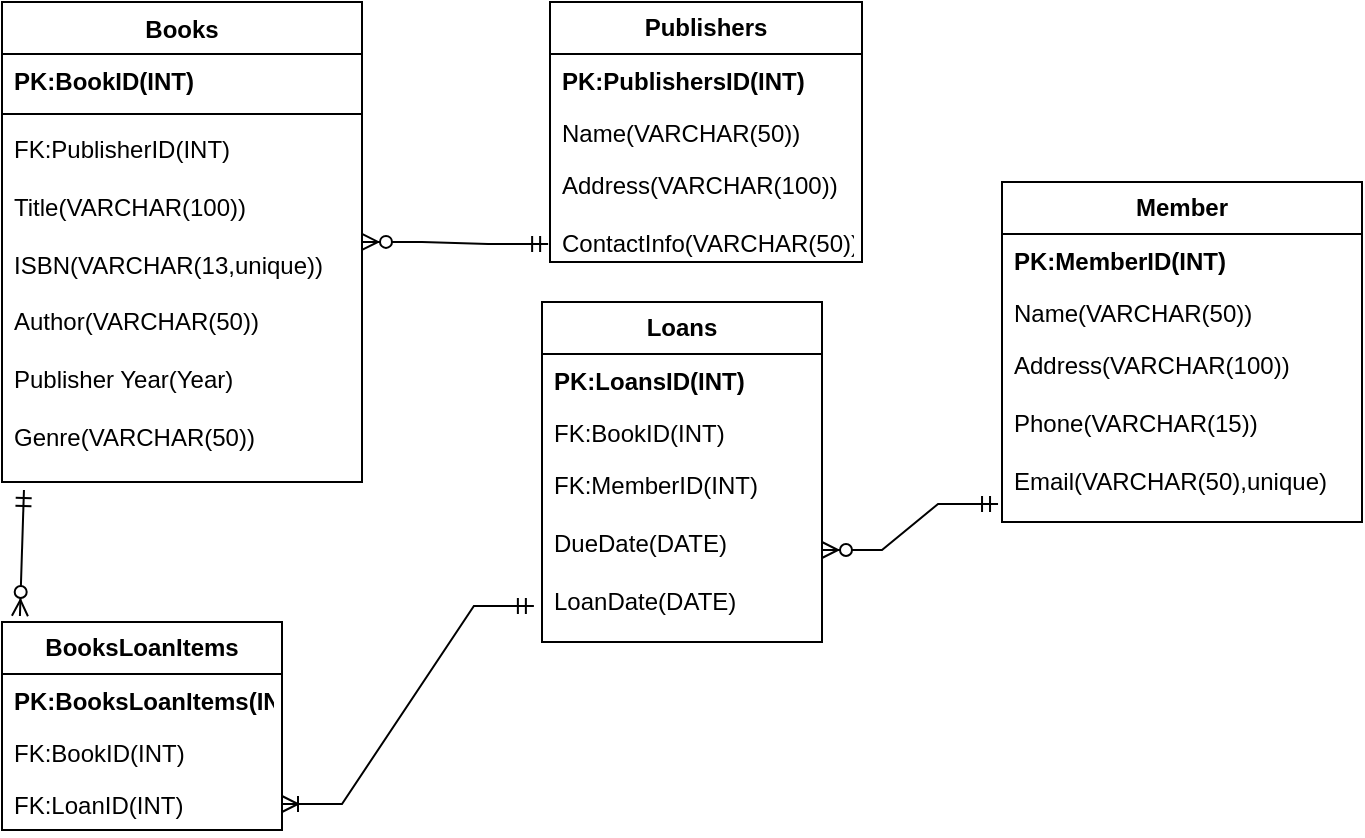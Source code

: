 <mxfile version="26.0.10" pages="3">
  <diagram name="logical_diagram" id="VZKA68kM2RpV577Zw5s1">
    <mxGraphModel dx="876" dy="469" grid="1" gridSize="10" guides="1" tooltips="1" connect="1" arrows="1" fold="1" page="1" pageScale="1" pageWidth="827" pageHeight="1169" math="0" shadow="0">
      <root>
        <mxCell id="0" />
        <mxCell id="1" parent="0" />
        <mxCell id="KGgQUycyzHirEGDLL7kD-1" value="Books" style="swimlane;fontStyle=1;align=center;verticalAlign=top;childLayout=stackLayout;horizontal=1;startSize=26;horizontalStack=0;resizeParent=1;resizeParentMax=0;resizeLast=0;collapsible=1;marginBottom=0;whiteSpace=wrap;html=1;" vertex="1" parent="1">
          <mxGeometry x="70" y="40" width="180" height="240" as="geometry" />
        </mxCell>
        <mxCell id="KGgQUycyzHirEGDLL7kD-2" value="&lt;b&gt;PK:BookID(INT)&lt;/b&gt;" style="text;strokeColor=none;fillColor=none;align=left;verticalAlign=top;spacingLeft=4;spacingRight=4;overflow=hidden;rotatable=0;points=[[0,0.5],[1,0.5]];portConstraint=eastwest;whiteSpace=wrap;html=1;" vertex="1" parent="KGgQUycyzHirEGDLL7kD-1">
          <mxGeometry y="26" width="180" height="26" as="geometry" />
        </mxCell>
        <mxCell id="KGgQUycyzHirEGDLL7kD-3" value="" style="line;strokeWidth=1;fillColor=none;align=left;verticalAlign=middle;spacingTop=-1;spacingLeft=3;spacingRight=3;rotatable=0;labelPosition=right;points=[];portConstraint=eastwest;strokeColor=inherit;" vertex="1" parent="KGgQUycyzHirEGDLL7kD-1">
          <mxGeometry y="52" width="180" height="8" as="geometry" />
        </mxCell>
        <mxCell id="KGgQUycyzHirEGDLL7kD-4" value="FK:PublisherID(INT)&lt;div&gt;&lt;br&gt;&lt;/div&gt;&lt;div&gt;Title(VARCHAR(100))&lt;/div&gt;&lt;div&gt;&lt;br&gt;&lt;/div&gt;&lt;div&gt;ISBN(VARCHAR(13,unique))&lt;/div&gt;&lt;div&gt;&lt;br&gt;&lt;/div&gt;&lt;div&gt;Author(VARCHAR(50))&lt;/div&gt;&lt;div&gt;&lt;br&gt;&lt;/div&gt;&lt;div&gt;Publisher Year(Year)&lt;/div&gt;&lt;div&gt;&lt;br&gt;&lt;/div&gt;&lt;div&gt;Genre&lt;span style=&quot;background-color: transparent; color: light-dark(rgb(0, 0, 0), rgb(255, 255, 255));&quot;&gt;(VARCHAR(50))&lt;/span&gt;&lt;/div&gt;" style="text;strokeColor=none;fillColor=none;align=left;verticalAlign=top;spacingLeft=4;spacingRight=4;overflow=hidden;rotatable=0;points=[[0,0.5],[1,0.5]];portConstraint=eastwest;whiteSpace=wrap;html=1;" vertex="1" parent="KGgQUycyzHirEGDLL7kD-1">
          <mxGeometry y="60" width="180" height="180" as="geometry" />
        </mxCell>
        <mxCell id="KGgQUycyzHirEGDLL7kD-5" value="&lt;b&gt;BooksLoanItems&lt;/b&gt;" style="swimlane;fontStyle=0;childLayout=stackLayout;horizontal=1;startSize=26;fillColor=none;horizontalStack=0;resizeParent=1;resizeParentMax=0;resizeLast=0;collapsible=1;marginBottom=0;whiteSpace=wrap;html=1;" vertex="1" parent="1">
          <mxGeometry x="70" y="350" width="140" height="104" as="geometry" />
        </mxCell>
        <mxCell id="KGgQUycyzHirEGDLL7kD-6" value="&lt;b&gt;PK:BooksLoanItems(INT)&lt;/b&gt;&lt;div&gt;&lt;br&gt;&lt;/div&gt;" style="text;strokeColor=none;fillColor=none;align=left;verticalAlign=top;spacingLeft=4;spacingRight=4;overflow=hidden;rotatable=0;points=[[0,0.5],[1,0.5]];portConstraint=eastwest;whiteSpace=wrap;html=1;" vertex="1" parent="KGgQUycyzHirEGDLL7kD-5">
          <mxGeometry y="26" width="140" height="26" as="geometry" />
        </mxCell>
        <mxCell id="KGgQUycyzHirEGDLL7kD-7" value="FK:BookID(INT)" style="text;strokeColor=none;fillColor=none;align=left;verticalAlign=top;spacingLeft=4;spacingRight=4;overflow=hidden;rotatable=0;points=[[0,0.5],[1,0.5]];portConstraint=eastwest;whiteSpace=wrap;html=1;" vertex="1" parent="KGgQUycyzHirEGDLL7kD-5">
          <mxGeometry y="52" width="140" height="26" as="geometry" />
        </mxCell>
        <mxCell id="KGgQUycyzHirEGDLL7kD-8" value="FK:LoanID(INT)" style="text;strokeColor=none;fillColor=none;align=left;verticalAlign=top;spacingLeft=4;spacingRight=4;overflow=hidden;rotatable=0;points=[[0,0.5],[1,0.5]];portConstraint=eastwest;whiteSpace=wrap;html=1;" vertex="1" parent="KGgQUycyzHirEGDLL7kD-5">
          <mxGeometry y="78" width="140" height="26" as="geometry" />
        </mxCell>
        <mxCell id="KGgQUycyzHirEGDLL7kD-9" value="&lt;b&gt;Publishers&lt;/b&gt;" style="swimlane;fontStyle=0;childLayout=stackLayout;horizontal=1;startSize=26;fillColor=none;horizontalStack=0;resizeParent=1;resizeParentMax=0;resizeLast=0;collapsible=1;marginBottom=0;whiteSpace=wrap;html=1;" vertex="1" parent="1">
          <mxGeometry x="344" y="40" width="156" height="130" as="geometry" />
        </mxCell>
        <mxCell id="KGgQUycyzHirEGDLL7kD-10" value="&lt;b&gt;PK:PublishersID(INT)&lt;/b&gt;" style="text;strokeColor=none;fillColor=none;align=left;verticalAlign=top;spacingLeft=4;spacingRight=4;overflow=hidden;rotatable=0;points=[[0,0.5],[1,0.5]];portConstraint=eastwest;whiteSpace=wrap;html=1;" vertex="1" parent="KGgQUycyzHirEGDLL7kD-9">
          <mxGeometry y="26" width="156" height="26" as="geometry" />
        </mxCell>
        <mxCell id="KGgQUycyzHirEGDLL7kD-11" value="Name(VARCHAR(50))" style="text;strokeColor=none;fillColor=none;align=left;verticalAlign=top;spacingLeft=4;spacingRight=4;overflow=hidden;rotatable=0;points=[[0,0.5],[1,0.5]];portConstraint=eastwest;whiteSpace=wrap;html=1;" vertex="1" parent="KGgQUycyzHirEGDLL7kD-9">
          <mxGeometry y="52" width="156" height="26" as="geometry" />
        </mxCell>
        <mxCell id="KGgQUycyzHirEGDLL7kD-12" value="Address(VARCHAR(100))&lt;div&gt;&lt;br&gt;&lt;/div&gt;&lt;div&gt;ContactInfo(VARCHAR(50))&lt;/div&gt;" style="text;strokeColor=none;fillColor=none;align=left;verticalAlign=top;spacingLeft=4;spacingRight=4;overflow=hidden;rotatable=0;points=[[0,0.5],[1,0.5]];portConstraint=eastwest;whiteSpace=wrap;html=1;" vertex="1" parent="KGgQUycyzHirEGDLL7kD-9">
          <mxGeometry y="78" width="156" height="52" as="geometry" />
        </mxCell>
        <mxCell id="KGgQUycyzHirEGDLL7kD-13" value="&lt;b&gt;Loans&lt;/b&gt;" style="swimlane;fontStyle=0;childLayout=stackLayout;horizontal=1;startSize=26;fillColor=none;horizontalStack=0;resizeParent=1;resizeParentMax=0;resizeLast=0;collapsible=1;marginBottom=0;whiteSpace=wrap;html=1;" vertex="1" parent="1">
          <mxGeometry x="340" y="190" width="140" height="170" as="geometry" />
        </mxCell>
        <mxCell id="KGgQUycyzHirEGDLL7kD-14" value="&lt;b&gt;PK:LoansID(INT)&lt;/b&gt;" style="text;strokeColor=none;fillColor=none;align=left;verticalAlign=top;spacingLeft=4;spacingRight=4;overflow=hidden;rotatable=0;points=[[0,0.5],[1,0.5]];portConstraint=eastwest;whiteSpace=wrap;html=1;" vertex="1" parent="KGgQUycyzHirEGDLL7kD-13">
          <mxGeometry y="26" width="140" height="26" as="geometry" />
        </mxCell>
        <mxCell id="KGgQUycyzHirEGDLL7kD-15" value="FK:BookID(INT)" style="text;strokeColor=none;fillColor=none;align=left;verticalAlign=top;spacingLeft=4;spacingRight=4;overflow=hidden;rotatable=0;points=[[0,0.5],[1,0.5]];portConstraint=eastwest;whiteSpace=wrap;html=1;" vertex="1" parent="KGgQUycyzHirEGDLL7kD-13">
          <mxGeometry y="52" width="140" height="26" as="geometry" />
        </mxCell>
        <mxCell id="KGgQUycyzHirEGDLL7kD-16" value="FK:MemberID(INT)&lt;div&gt;&lt;br&gt;&lt;/div&gt;&lt;div&gt;DueDate(DATE)&lt;/div&gt;&lt;div&gt;&lt;br&gt;&lt;/div&gt;&lt;div&gt;LoanDate(DATE)&lt;/div&gt;&lt;div&gt;&lt;br&gt;&lt;/div&gt;" style="text;strokeColor=none;fillColor=none;align=left;verticalAlign=top;spacingLeft=4;spacingRight=4;overflow=hidden;rotatable=0;points=[[0,0.5],[1,0.5]];portConstraint=eastwest;whiteSpace=wrap;html=1;" vertex="1" parent="KGgQUycyzHirEGDLL7kD-13">
          <mxGeometry y="78" width="140" height="92" as="geometry" />
        </mxCell>
        <mxCell id="KGgQUycyzHirEGDLL7kD-17" value="&lt;b&gt;Member&lt;/b&gt;" style="swimlane;fontStyle=0;childLayout=stackLayout;horizontal=1;startSize=26;fillColor=none;horizontalStack=0;resizeParent=1;resizeParentMax=0;resizeLast=0;collapsible=1;marginBottom=0;whiteSpace=wrap;html=1;" vertex="1" parent="1">
          <mxGeometry x="570" y="130" width="180" height="170" as="geometry" />
        </mxCell>
        <mxCell id="KGgQUycyzHirEGDLL7kD-18" value="&lt;b&gt;PK:MemberID(INT)&lt;/b&gt;" style="text;strokeColor=none;fillColor=none;align=left;verticalAlign=top;spacingLeft=4;spacingRight=4;overflow=hidden;rotatable=0;points=[[0,0.5],[1,0.5]];portConstraint=eastwest;whiteSpace=wrap;html=1;" vertex="1" parent="KGgQUycyzHirEGDLL7kD-17">
          <mxGeometry y="26" width="180" height="26" as="geometry" />
        </mxCell>
        <mxCell id="KGgQUycyzHirEGDLL7kD-19" value="Name(VARCHAR(50))" style="text;strokeColor=none;fillColor=none;align=left;verticalAlign=top;spacingLeft=4;spacingRight=4;overflow=hidden;rotatable=0;points=[[0,0.5],[1,0.5]];portConstraint=eastwest;whiteSpace=wrap;html=1;" vertex="1" parent="KGgQUycyzHirEGDLL7kD-17">
          <mxGeometry y="52" width="180" height="26" as="geometry" />
        </mxCell>
        <mxCell id="KGgQUycyzHirEGDLL7kD-20" value="Address(VARCHAR(100))&lt;div&gt;&lt;br&gt;&lt;/div&gt;&lt;div&gt;Phone(VARCHAR(15))&lt;/div&gt;&lt;div&gt;&lt;br&gt;&lt;/div&gt;&lt;div&gt;Email(VARCHAR(50),unique)&lt;/div&gt;" style="text;strokeColor=none;fillColor=none;align=left;verticalAlign=top;spacingLeft=4;spacingRight=4;overflow=hidden;rotatable=0;points=[[0,0.5],[1,0.5]];portConstraint=eastwest;whiteSpace=wrap;html=1;" vertex="1" parent="KGgQUycyzHirEGDLL7kD-17">
          <mxGeometry y="78" width="180" height="92" as="geometry" />
        </mxCell>
        <mxCell id="KGgQUycyzHirEGDLL7kD-22" value="" style="fontSize=12;html=1;endArrow=ERzeroToMany;startArrow=ERmandOne;rounded=0;exitX=0.061;exitY=1.022;exitDx=0;exitDy=0;exitPerimeter=0;entryX=0.064;entryY=-0.029;entryDx=0;entryDy=0;entryPerimeter=0;" edge="1" parent="1" source="KGgQUycyzHirEGDLL7kD-4" target="KGgQUycyzHirEGDLL7kD-5">
          <mxGeometry width="100" height="100" relative="1" as="geometry">
            <mxPoint x="70" y="190" as="sourcePoint" />
            <mxPoint x="80" y="340" as="targetPoint" />
          </mxGeometry>
        </mxCell>
        <mxCell id="KGgQUycyzHirEGDLL7kD-23" value="" style="edgeStyle=entityRelationEdgeStyle;fontSize=12;html=1;endArrow=ERzeroToMany;startArrow=ERmandOne;rounded=0;exitX=-0.006;exitY=0.827;exitDx=0;exitDy=0;exitPerimeter=0;entryX=1;entryY=0.333;entryDx=0;entryDy=0;entryPerimeter=0;" edge="1" parent="1" source="KGgQUycyzHirEGDLL7kD-12" target="KGgQUycyzHirEGDLL7kD-4">
          <mxGeometry width="100" height="100" relative="1" as="geometry">
            <mxPoint x="310" y="120" as="sourcePoint" />
            <mxPoint x="280" y="240" as="targetPoint" />
            <Array as="points">
              <mxPoint x="250" y="170" />
            </Array>
          </mxGeometry>
        </mxCell>
        <mxCell id="KGgQUycyzHirEGDLL7kD-27" value="" style="edgeStyle=entityRelationEdgeStyle;fontSize=12;html=1;endArrow=ERoneToMany;startArrow=ERmandOne;rounded=0;exitX=-0.029;exitY=0.804;exitDx=0;exitDy=0;exitPerimeter=0;entryX=1;entryY=0.5;entryDx=0;entryDy=0;" edge="1" parent="1" source="KGgQUycyzHirEGDLL7kD-16" target="KGgQUycyzHirEGDLL7kD-8">
          <mxGeometry width="100" height="100" relative="1" as="geometry">
            <mxPoint x="360" y="380" as="sourcePoint" />
            <mxPoint x="260" y="430" as="targetPoint" />
          </mxGeometry>
        </mxCell>
        <mxCell id="KGgQUycyzHirEGDLL7kD-28" value="" style="edgeStyle=entityRelationEdgeStyle;fontSize=12;html=1;endArrow=ERzeroToMany;startArrow=ERmandOne;rounded=0;exitX=-0.011;exitY=0.902;exitDx=0;exitDy=0;exitPerimeter=0;entryX=1;entryY=0.5;entryDx=0;entryDy=0;" edge="1" parent="1" source="KGgQUycyzHirEGDLL7kD-20" target="KGgQUycyzHirEGDLL7kD-16">
          <mxGeometry width="100" height="100" relative="1" as="geometry">
            <mxPoint x="560" y="295" as="sourcePoint" />
            <mxPoint x="490" y="293" as="targetPoint" />
            <Array as="points">
              <mxPoint x="467" y="304" />
            </Array>
          </mxGeometry>
        </mxCell>
      </root>
    </mxGraphModel>
  </diagram>
  <diagram id="spgK8ppUHSxsL9ik8DdN" name="ER_Diagram">
    <mxGraphModel dx="876" dy="469" grid="1" gridSize="10" guides="1" tooltips="1" connect="1" arrows="1" fold="1" page="1" pageScale="1" pageWidth="827" pageHeight="1169" math="0" shadow="0">
      <root>
        <mxCell id="0" />
        <mxCell id="1" parent="0" />
        <mxCell id="jmg35fb9okk74K3dTG3D-1" value="Books" style="shape=table;startSize=30;container=1;collapsible=1;childLayout=tableLayout;fixedRows=1;rowLines=0;fontStyle=1;align=center;resizeLast=1;html=1;" vertex="1" parent="1">
          <mxGeometry x="340" y="195" width="190" height="145" as="geometry" />
        </mxCell>
        <mxCell id="jmg35fb9okk74K3dTG3D-2" value="" style="shape=tableRow;horizontal=0;startSize=0;swimlaneHead=0;swimlaneBody=0;fillColor=none;collapsible=0;dropTarget=0;points=[[0,0.5],[1,0.5]];portConstraint=eastwest;top=0;left=0;right=0;bottom=1;" vertex="1" parent="jmg35fb9okk74K3dTG3D-1">
          <mxGeometry y="30" width="190" height="35" as="geometry" />
        </mxCell>
        <mxCell id="jmg35fb9okk74K3dTG3D-3" value="PK" style="shape=partialRectangle;connectable=0;fillColor=none;top=0;left=0;bottom=0;right=0;fontStyle=1;overflow=hidden;whiteSpace=wrap;html=1;" vertex="1" parent="jmg35fb9okk74K3dTG3D-2">
          <mxGeometry width="30" height="35" as="geometry">
            <mxRectangle width="30" height="35" as="alternateBounds" />
          </mxGeometry>
        </mxCell>
        <mxCell id="jmg35fb9okk74K3dTG3D-4" value="BookID" style="shape=partialRectangle;connectable=0;fillColor=none;top=0;left=0;bottom=0;right=0;align=left;spacingLeft=6;fontStyle=5;overflow=hidden;whiteSpace=wrap;html=1;" vertex="1" parent="jmg35fb9okk74K3dTG3D-2">
          <mxGeometry x="30" width="160" height="35" as="geometry">
            <mxRectangle width="160" height="35" as="alternateBounds" />
          </mxGeometry>
        </mxCell>
        <mxCell id="jmg35fb9okk74K3dTG3D-5" value="" style="shape=tableRow;horizontal=0;startSize=0;swimlaneHead=0;swimlaneBody=0;fillColor=none;collapsible=0;dropTarget=0;points=[[0,0.5],[1,0.5]];portConstraint=eastwest;top=0;left=0;right=0;bottom=0;" vertex="1" parent="jmg35fb9okk74K3dTG3D-1">
          <mxGeometry y="65" width="190" height="30" as="geometry" />
        </mxCell>
        <mxCell id="jmg35fb9okk74K3dTG3D-6" value="FK" style="shape=partialRectangle;connectable=0;fillColor=none;top=0;left=0;bottom=0;right=0;editable=1;overflow=hidden;whiteSpace=wrap;html=1;" vertex="1" parent="jmg35fb9okk74K3dTG3D-5">
          <mxGeometry width="30" height="30" as="geometry">
            <mxRectangle width="30" height="30" as="alternateBounds" />
          </mxGeometry>
        </mxCell>
        <mxCell id="jmg35fb9okk74K3dTG3D-7" value="PublisherID" style="shape=partialRectangle;connectable=0;fillColor=none;top=0;left=0;bottom=0;right=0;align=left;spacingLeft=6;overflow=hidden;whiteSpace=wrap;html=1;" vertex="1" parent="jmg35fb9okk74K3dTG3D-5">
          <mxGeometry x="30" width="160" height="30" as="geometry">
            <mxRectangle width="160" height="30" as="alternateBounds" />
          </mxGeometry>
        </mxCell>
        <mxCell id="jmg35fb9okk74K3dTG3D-8" value="" style="shape=tableRow;horizontal=0;startSize=0;swimlaneHead=0;swimlaneBody=0;fillColor=none;collapsible=0;dropTarget=0;points=[[0,0.5],[1,0.5]];portConstraint=eastwest;top=0;left=0;right=0;bottom=0;" vertex="1" parent="jmg35fb9okk74K3dTG3D-1">
          <mxGeometry y="95" width="190" height="30" as="geometry" />
        </mxCell>
        <mxCell id="jmg35fb9okk74K3dTG3D-9" value="" style="shape=partialRectangle;connectable=0;fillColor=none;top=0;left=0;bottom=0;right=0;editable=1;overflow=hidden;whiteSpace=wrap;html=1;" vertex="1" parent="jmg35fb9okk74K3dTG3D-8">
          <mxGeometry width="30" height="30" as="geometry">
            <mxRectangle width="30" height="30" as="alternateBounds" />
          </mxGeometry>
        </mxCell>
        <mxCell id="jmg35fb9okk74K3dTG3D-10" value="" style="shape=partialRectangle;connectable=0;fillColor=none;top=0;left=0;bottom=0;right=0;align=left;spacingLeft=6;overflow=hidden;whiteSpace=wrap;html=1;" vertex="1" parent="jmg35fb9okk74K3dTG3D-8">
          <mxGeometry x="30" width="160" height="30" as="geometry">
            <mxRectangle width="160" height="30" as="alternateBounds" />
          </mxGeometry>
        </mxCell>
        <mxCell id="jmg35fb9okk74K3dTG3D-11" value="" style="shape=tableRow;horizontal=0;startSize=0;swimlaneHead=0;swimlaneBody=0;fillColor=none;collapsible=0;dropTarget=0;points=[[0,0.5],[1,0.5]];portConstraint=eastwest;top=0;left=0;right=0;bottom=0;" vertex="1" parent="jmg35fb9okk74K3dTG3D-1">
          <mxGeometry y="125" width="190" height="20" as="geometry" />
        </mxCell>
        <mxCell id="jmg35fb9okk74K3dTG3D-12" value="" style="shape=partialRectangle;connectable=0;fillColor=none;top=0;left=0;bottom=0;right=0;editable=1;overflow=hidden;whiteSpace=wrap;html=1;" vertex="1" parent="jmg35fb9okk74K3dTG3D-11">
          <mxGeometry width="30" height="20" as="geometry">
            <mxRectangle width="30" height="20" as="alternateBounds" />
          </mxGeometry>
        </mxCell>
        <mxCell id="jmg35fb9okk74K3dTG3D-13" value="" style="shape=partialRectangle;connectable=0;fillColor=none;top=0;left=0;bottom=0;right=0;align=left;spacingLeft=6;overflow=hidden;whiteSpace=wrap;html=1;" vertex="1" parent="jmg35fb9okk74K3dTG3D-11">
          <mxGeometry x="30" width="160" height="20" as="geometry">
            <mxRectangle width="160" height="20" as="alternateBounds" />
          </mxGeometry>
        </mxCell>
        <mxCell id="jmg35fb9okk74K3dTG3D-27" value="Publishers" style="shape=table;startSize=30;container=1;collapsible=1;childLayout=tableLayout;fixedRows=1;rowLines=0;fontStyle=1;align=center;resizeLast=1;html=1;" vertex="1" parent="1">
          <mxGeometry x="620" y="195" width="180" height="140" as="geometry" />
        </mxCell>
        <mxCell id="jmg35fb9okk74K3dTG3D-28" value="" style="shape=tableRow;horizontal=0;startSize=0;swimlaneHead=0;swimlaneBody=0;fillColor=none;collapsible=0;dropTarget=0;points=[[0,0.5],[1,0.5]];portConstraint=eastwest;top=0;left=0;right=0;bottom=1;" vertex="1" parent="jmg35fb9okk74K3dTG3D-27">
          <mxGeometry y="30" width="180" height="30" as="geometry" />
        </mxCell>
        <mxCell id="jmg35fb9okk74K3dTG3D-29" value="PK" style="shape=partialRectangle;connectable=0;fillColor=none;top=0;left=0;bottom=0;right=0;fontStyle=1;overflow=hidden;whiteSpace=wrap;html=1;" vertex="1" parent="jmg35fb9okk74K3dTG3D-28">
          <mxGeometry width="30" height="30" as="geometry">
            <mxRectangle width="30" height="30" as="alternateBounds" />
          </mxGeometry>
        </mxCell>
        <mxCell id="jmg35fb9okk74K3dTG3D-30" value="PublisherID" style="shape=partialRectangle;connectable=0;fillColor=none;top=0;left=0;bottom=0;right=0;align=left;spacingLeft=6;fontStyle=5;overflow=hidden;whiteSpace=wrap;html=1;" vertex="1" parent="jmg35fb9okk74K3dTG3D-28">
          <mxGeometry x="30" width="150" height="30" as="geometry">
            <mxRectangle width="150" height="30" as="alternateBounds" />
          </mxGeometry>
        </mxCell>
        <mxCell id="jmg35fb9okk74K3dTG3D-31" value="" style="shape=tableRow;horizontal=0;startSize=0;swimlaneHead=0;swimlaneBody=0;fillColor=none;collapsible=0;dropTarget=0;points=[[0,0.5],[1,0.5]];portConstraint=eastwest;top=0;left=0;right=0;bottom=0;" vertex="1" parent="jmg35fb9okk74K3dTG3D-27">
          <mxGeometry y="60" width="180" height="30" as="geometry" />
        </mxCell>
        <mxCell id="jmg35fb9okk74K3dTG3D-32" value="" style="shape=partialRectangle;connectable=0;fillColor=none;top=0;left=0;bottom=0;right=0;editable=1;overflow=hidden;whiteSpace=wrap;html=1;" vertex="1" parent="jmg35fb9okk74K3dTG3D-31">
          <mxGeometry width="30" height="30" as="geometry">
            <mxRectangle width="30" height="30" as="alternateBounds" />
          </mxGeometry>
        </mxCell>
        <mxCell id="jmg35fb9okk74K3dTG3D-33" value="" style="shape=partialRectangle;connectable=0;fillColor=none;top=0;left=0;bottom=0;right=0;align=left;spacingLeft=6;overflow=hidden;whiteSpace=wrap;html=1;" vertex="1" parent="jmg35fb9okk74K3dTG3D-31">
          <mxGeometry x="30" width="150" height="30" as="geometry">
            <mxRectangle width="150" height="30" as="alternateBounds" />
          </mxGeometry>
        </mxCell>
        <mxCell id="jmg35fb9okk74K3dTG3D-34" value="" style="shape=tableRow;horizontal=0;startSize=0;swimlaneHead=0;swimlaneBody=0;fillColor=none;collapsible=0;dropTarget=0;points=[[0,0.5],[1,0.5]];portConstraint=eastwest;top=0;left=0;right=0;bottom=0;" vertex="1" parent="jmg35fb9okk74K3dTG3D-27">
          <mxGeometry y="90" width="180" height="30" as="geometry" />
        </mxCell>
        <mxCell id="jmg35fb9okk74K3dTG3D-35" value="" style="shape=partialRectangle;connectable=0;fillColor=none;top=0;left=0;bottom=0;right=0;editable=1;overflow=hidden;whiteSpace=wrap;html=1;" vertex="1" parent="jmg35fb9okk74K3dTG3D-34">
          <mxGeometry width="30" height="30" as="geometry">
            <mxRectangle width="30" height="30" as="alternateBounds" />
          </mxGeometry>
        </mxCell>
        <mxCell id="jmg35fb9okk74K3dTG3D-36" value="" style="shape=partialRectangle;connectable=0;fillColor=none;top=0;left=0;bottom=0;right=0;align=left;spacingLeft=6;overflow=hidden;whiteSpace=wrap;html=1;" vertex="1" parent="jmg35fb9okk74K3dTG3D-34">
          <mxGeometry x="30" width="150" height="30" as="geometry">
            <mxRectangle width="150" height="30" as="alternateBounds" />
          </mxGeometry>
        </mxCell>
        <mxCell id="jmg35fb9okk74K3dTG3D-37" value="" style="shape=tableRow;horizontal=0;startSize=0;swimlaneHead=0;swimlaneBody=0;fillColor=none;collapsible=0;dropTarget=0;points=[[0,0.5],[1,0.5]];portConstraint=eastwest;top=0;left=0;right=0;bottom=0;" vertex="1" parent="jmg35fb9okk74K3dTG3D-27">
          <mxGeometry y="120" width="180" height="20" as="geometry" />
        </mxCell>
        <mxCell id="jmg35fb9okk74K3dTG3D-38" value="" style="shape=partialRectangle;connectable=0;fillColor=none;top=0;left=0;bottom=0;right=0;editable=1;overflow=hidden;whiteSpace=wrap;html=1;" vertex="1" parent="jmg35fb9okk74K3dTG3D-37">
          <mxGeometry width="30" height="20" as="geometry">
            <mxRectangle width="30" height="20" as="alternateBounds" />
          </mxGeometry>
        </mxCell>
        <mxCell id="jmg35fb9okk74K3dTG3D-39" value="" style="shape=partialRectangle;connectable=0;fillColor=none;top=0;left=0;bottom=0;right=0;align=left;spacingLeft=6;overflow=hidden;whiteSpace=wrap;html=1;" vertex="1" parent="jmg35fb9okk74K3dTG3D-37">
          <mxGeometry x="30" width="150" height="20" as="geometry">
            <mxRectangle width="150" height="20" as="alternateBounds" />
          </mxGeometry>
        </mxCell>
        <mxCell id="jmg35fb9okk74K3dTG3D-40" value="Loans" style="shape=table;startSize=30;container=1;collapsible=1;childLayout=tableLayout;fixedRows=1;rowLines=0;fontStyle=1;align=center;resizeLast=1;html=1;" vertex="1" parent="1">
          <mxGeometry x="340" y="400" width="180" height="150" as="geometry" />
        </mxCell>
        <mxCell id="jmg35fb9okk74K3dTG3D-41" value="" style="shape=tableRow;horizontal=0;startSize=0;swimlaneHead=0;swimlaneBody=0;fillColor=none;collapsible=0;dropTarget=0;points=[[0,0.5],[1,0.5]];portConstraint=eastwest;top=0;left=0;right=0;bottom=1;" vertex="1" parent="jmg35fb9okk74K3dTG3D-40">
          <mxGeometry y="30" width="180" height="30" as="geometry" />
        </mxCell>
        <mxCell id="jmg35fb9okk74K3dTG3D-42" value="PK" style="shape=partialRectangle;connectable=0;fillColor=none;top=0;left=0;bottom=0;right=0;fontStyle=1;overflow=hidden;whiteSpace=wrap;html=1;" vertex="1" parent="jmg35fb9okk74K3dTG3D-41">
          <mxGeometry width="30" height="30" as="geometry">
            <mxRectangle width="30" height="30" as="alternateBounds" />
          </mxGeometry>
        </mxCell>
        <mxCell id="jmg35fb9okk74K3dTG3D-43" value="LoansID" style="shape=partialRectangle;connectable=0;fillColor=none;top=0;left=0;bottom=0;right=0;align=left;spacingLeft=6;fontStyle=5;overflow=hidden;whiteSpace=wrap;html=1;" vertex="1" parent="jmg35fb9okk74K3dTG3D-41">
          <mxGeometry x="30" width="150" height="30" as="geometry">
            <mxRectangle width="150" height="30" as="alternateBounds" />
          </mxGeometry>
        </mxCell>
        <mxCell id="jmg35fb9okk74K3dTG3D-44" value="" style="shape=tableRow;horizontal=0;startSize=0;swimlaneHead=0;swimlaneBody=0;fillColor=none;collapsible=0;dropTarget=0;points=[[0,0.5],[1,0.5]];portConstraint=eastwest;top=0;left=0;right=0;bottom=0;" vertex="1" parent="jmg35fb9okk74K3dTG3D-40">
          <mxGeometry y="60" width="180" height="30" as="geometry" />
        </mxCell>
        <mxCell id="jmg35fb9okk74K3dTG3D-45" value="FK" style="shape=partialRectangle;connectable=0;fillColor=none;top=0;left=0;bottom=0;right=0;editable=1;overflow=hidden;whiteSpace=wrap;html=1;" vertex="1" parent="jmg35fb9okk74K3dTG3D-44">
          <mxGeometry width="30" height="30" as="geometry">
            <mxRectangle width="30" height="30" as="alternateBounds" />
          </mxGeometry>
        </mxCell>
        <mxCell id="jmg35fb9okk74K3dTG3D-46" value="BookID" style="shape=partialRectangle;connectable=0;fillColor=none;top=0;left=0;bottom=0;right=0;align=left;spacingLeft=6;overflow=hidden;whiteSpace=wrap;html=1;" vertex="1" parent="jmg35fb9okk74K3dTG3D-44">
          <mxGeometry x="30" width="150" height="30" as="geometry">
            <mxRectangle width="150" height="30" as="alternateBounds" />
          </mxGeometry>
        </mxCell>
        <mxCell id="jmg35fb9okk74K3dTG3D-47" value="" style="shape=tableRow;horizontal=0;startSize=0;swimlaneHead=0;swimlaneBody=0;fillColor=none;collapsible=0;dropTarget=0;points=[[0,0.5],[1,0.5]];portConstraint=eastwest;top=0;left=0;right=0;bottom=0;" vertex="1" parent="jmg35fb9okk74K3dTG3D-40">
          <mxGeometry y="90" width="180" height="30" as="geometry" />
        </mxCell>
        <mxCell id="jmg35fb9okk74K3dTG3D-48" value="FK" style="shape=partialRectangle;connectable=0;fillColor=none;top=0;left=0;bottom=0;right=0;editable=1;overflow=hidden;whiteSpace=wrap;html=1;" vertex="1" parent="jmg35fb9okk74K3dTG3D-47">
          <mxGeometry width="30" height="30" as="geometry">
            <mxRectangle width="30" height="30" as="alternateBounds" />
          </mxGeometry>
        </mxCell>
        <mxCell id="jmg35fb9okk74K3dTG3D-49" value="MemberID" style="shape=partialRectangle;connectable=0;fillColor=none;top=0;left=0;bottom=0;right=0;align=left;spacingLeft=6;overflow=hidden;whiteSpace=wrap;html=1;" vertex="1" parent="jmg35fb9okk74K3dTG3D-47">
          <mxGeometry x="30" width="150" height="30" as="geometry">
            <mxRectangle width="150" height="30" as="alternateBounds" />
          </mxGeometry>
        </mxCell>
        <mxCell id="jmg35fb9okk74K3dTG3D-50" value="" style="shape=tableRow;horizontal=0;startSize=0;swimlaneHead=0;swimlaneBody=0;fillColor=none;collapsible=0;dropTarget=0;points=[[0,0.5],[1,0.5]];portConstraint=eastwest;top=0;left=0;right=0;bottom=0;" vertex="1" parent="jmg35fb9okk74K3dTG3D-40">
          <mxGeometry y="120" width="180" height="30" as="geometry" />
        </mxCell>
        <mxCell id="jmg35fb9okk74K3dTG3D-51" value="" style="shape=partialRectangle;connectable=0;fillColor=none;top=0;left=0;bottom=0;right=0;editable=1;overflow=hidden;whiteSpace=wrap;html=1;" vertex="1" parent="jmg35fb9okk74K3dTG3D-50">
          <mxGeometry width="30" height="30" as="geometry">
            <mxRectangle width="30" height="30" as="alternateBounds" />
          </mxGeometry>
        </mxCell>
        <mxCell id="jmg35fb9okk74K3dTG3D-52" value="" style="shape=partialRectangle;connectable=0;fillColor=none;top=0;left=0;bottom=0;right=0;align=left;spacingLeft=6;overflow=hidden;whiteSpace=wrap;html=1;" vertex="1" parent="jmg35fb9okk74K3dTG3D-50">
          <mxGeometry x="30" width="150" height="30" as="geometry">
            <mxRectangle width="150" height="30" as="alternateBounds" />
          </mxGeometry>
        </mxCell>
        <mxCell id="jmg35fb9okk74K3dTG3D-53" value="Members" style="shape=table;startSize=30;container=1;collapsible=1;childLayout=tableLayout;fixedRows=1;rowLines=0;fontStyle=1;align=center;resizeLast=1;html=1;" vertex="1" parent="1">
          <mxGeometry x="630" y="395" width="180" height="150" as="geometry" />
        </mxCell>
        <mxCell id="jmg35fb9okk74K3dTG3D-54" value="" style="shape=tableRow;horizontal=0;startSize=0;swimlaneHead=0;swimlaneBody=0;fillColor=none;collapsible=0;dropTarget=0;points=[[0,0.5],[1,0.5]];portConstraint=eastwest;top=0;left=0;right=0;bottom=1;" vertex="1" parent="jmg35fb9okk74K3dTG3D-53">
          <mxGeometry y="30" width="180" height="30" as="geometry" />
        </mxCell>
        <mxCell id="jmg35fb9okk74K3dTG3D-55" value="PK" style="shape=partialRectangle;connectable=0;fillColor=none;top=0;left=0;bottom=0;right=0;fontStyle=1;overflow=hidden;whiteSpace=wrap;html=1;" vertex="1" parent="jmg35fb9okk74K3dTG3D-54">
          <mxGeometry width="30" height="30" as="geometry">
            <mxRectangle width="30" height="30" as="alternateBounds" />
          </mxGeometry>
        </mxCell>
        <mxCell id="jmg35fb9okk74K3dTG3D-56" value="MemberID" style="shape=partialRectangle;connectable=0;fillColor=none;top=0;left=0;bottom=0;right=0;align=left;spacingLeft=6;fontStyle=5;overflow=hidden;whiteSpace=wrap;html=1;" vertex="1" parent="jmg35fb9okk74K3dTG3D-54">
          <mxGeometry x="30" width="150" height="30" as="geometry">
            <mxRectangle width="150" height="30" as="alternateBounds" />
          </mxGeometry>
        </mxCell>
        <mxCell id="jmg35fb9okk74K3dTG3D-57" value="" style="shape=tableRow;horizontal=0;startSize=0;swimlaneHead=0;swimlaneBody=0;fillColor=none;collapsible=0;dropTarget=0;points=[[0,0.5],[1,0.5]];portConstraint=eastwest;top=0;left=0;right=0;bottom=0;" vertex="1" parent="jmg35fb9okk74K3dTG3D-53">
          <mxGeometry y="60" width="180" height="30" as="geometry" />
        </mxCell>
        <mxCell id="jmg35fb9okk74K3dTG3D-58" value="" style="shape=partialRectangle;connectable=0;fillColor=none;top=0;left=0;bottom=0;right=0;editable=1;overflow=hidden;whiteSpace=wrap;html=1;" vertex="1" parent="jmg35fb9okk74K3dTG3D-57">
          <mxGeometry width="30" height="30" as="geometry">
            <mxRectangle width="30" height="30" as="alternateBounds" />
          </mxGeometry>
        </mxCell>
        <mxCell id="jmg35fb9okk74K3dTG3D-59" value="" style="shape=partialRectangle;connectable=0;fillColor=none;top=0;left=0;bottom=0;right=0;align=left;spacingLeft=6;overflow=hidden;whiteSpace=wrap;html=1;" vertex="1" parent="jmg35fb9okk74K3dTG3D-57">
          <mxGeometry x="30" width="150" height="30" as="geometry">
            <mxRectangle width="150" height="30" as="alternateBounds" />
          </mxGeometry>
        </mxCell>
        <mxCell id="jmg35fb9okk74K3dTG3D-60" value="" style="shape=tableRow;horizontal=0;startSize=0;swimlaneHead=0;swimlaneBody=0;fillColor=none;collapsible=0;dropTarget=0;points=[[0,0.5],[1,0.5]];portConstraint=eastwest;top=0;left=0;right=0;bottom=0;" vertex="1" parent="jmg35fb9okk74K3dTG3D-53">
          <mxGeometry y="90" width="180" height="30" as="geometry" />
        </mxCell>
        <mxCell id="jmg35fb9okk74K3dTG3D-61" value="" style="shape=partialRectangle;connectable=0;fillColor=none;top=0;left=0;bottom=0;right=0;editable=1;overflow=hidden;whiteSpace=wrap;html=1;" vertex="1" parent="jmg35fb9okk74K3dTG3D-60">
          <mxGeometry width="30" height="30" as="geometry">
            <mxRectangle width="30" height="30" as="alternateBounds" />
          </mxGeometry>
        </mxCell>
        <mxCell id="jmg35fb9okk74K3dTG3D-62" value="" style="shape=partialRectangle;connectable=0;fillColor=none;top=0;left=0;bottom=0;right=0;align=left;spacingLeft=6;overflow=hidden;whiteSpace=wrap;html=1;" vertex="1" parent="jmg35fb9okk74K3dTG3D-60">
          <mxGeometry x="30" width="150" height="30" as="geometry">
            <mxRectangle width="150" height="30" as="alternateBounds" />
          </mxGeometry>
        </mxCell>
        <mxCell id="jmg35fb9okk74K3dTG3D-63" value="" style="shape=tableRow;horizontal=0;startSize=0;swimlaneHead=0;swimlaneBody=0;fillColor=none;collapsible=0;dropTarget=0;points=[[0,0.5],[1,0.5]];portConstraint=eastwest;top=0;left=0;right=0;bottom=0;" vertex="1" parent="jmg35fb9okk74K3dTG3D-53">
          <mxGeometry y="120" width="180" height="30" as="geometry" />
        </mxCell>
        <mxCell id="jmg35fb9okk74K3dTG3D-64" value="" style="shape=partialRectangle;connectable=0;fillColor=none;top=0;left=0;bottom=0;right=0;editable=1;overflow=hidden;whiteSpace=wrap;html=1;" vertex="1" parent="jmg35fb9okk74K3dTG3D-63">
          <mxGeometry width="30" height="30" as="geometry">
            <mxRectangle width="30" height="30" as="alternateBounds" />
          </mxGeometry>
        </mxCell>
        <mxCell id="jmg35fb9okk74K3dTG3D-65" value="" style="shape=partialRectangle;connectable=0;fillColor=none;top=0;left=0;bottom=0;right=0;align=left;spacingLeft=6;overflow=hidden;whiteSpace=wrap;html=1;" vertex="1" parent="jmg35fb9okk74K3dTG3D-63">
          <mxGeometry x="30" width="150" height="30" as="geometry">
            <mxRectangle width="150" height="30" as="alternateBounds" />
          </mxGeometry>
        </mxCell>
        <mxCell id="jmg35fb9okk74K3dTG3D-68" value="" style="html=1;verticalAlign=bottom;endArrow=block;curved=0;rounded=0;exitX=1.011;exitY=0.2;exitDx=0;exitDy=0;exitPerimeter=0;entryX=-0.022;entryY=0.067;entryDx=0;entryDy=0;entryPerimeter=0;" edge="1" parent="1" source="jmg35fb9okk74K3dTG3D-44" target="jmg35fb9okk74K3dTG3D-60">
          <mxGeometry width="80" relative="1" as="geometry">
            <mxPoint x="730" y="410" as="sourcePoint" />
            <mxPoint x="810" y="410" as="targetPoint" />
          </mxGeometry>
        </mxCell>
        <mxCell id="jmg35fb9okk74K3dTG3D-69" value="" style="html=1;verticalAlign=bottom;endArrow=block;curved=0;rounded=0;exitX=0.95;exitY=-0.013;exitDx=0;exitDy=0;exitPerimeter=0;entryX=0.932;entryY=1.1;entryDx=0;entryDy=0;entryPerimeter=0;" edge="1" parent="1" source="jmg35fb9okk74K3dTG3D-40" target="jmg35fb9okk74K3dTG3D-11">
          <mxGeometry width="80" relative="1" as="geometry">
            <mxPoint x="730" y="410" as="sourcePoint" />
            <mxPoint x="810" y="410" as="targetPoint" />
          </mxGeometry>
        </mxCell>
        <mxCell id="jmg35fb9okk74K3dTG3D-70" value="" style="html=1;verticalAlign=bottom;endArrow=block;curved=0;rounded=0;exitX=1.021;exitY=0.167;exitDx=0;exitDy=0;exitPerimeter=0;entryX=-0.011;entryY=0.267;entryDx=0;entryDy=0;entryPerimeter=0;" edge="1" parent="1" source="jmg35fb9okk74K3dTG3D-8" target="jmg35fb9okk74K3dTG3D-34">
          <mxGeometry width="80" relative="1" as="geometry">
            <mxPoint x="730" y="410" as="sourcePoint" />
            <mxPoint x="810" y="410" as="targetPoint" />
          </mxGeometry>
        </mxCell>
      </root>
    </mxGraphModel>
  </diagram>
  <diagram id="ovIXNoPV0MQ2owc_t1AD" name="Physical_Diagram">
    <mxGraphModel dx="876" dy="469" grid="1" gridSize="10" guides="1" tooltips="1" connect="1" arrows="1" fold="1" page="1" pageScale="1" pageWidth="827" pageHeight="1169" math="0" shadow="0">
      <root>
        <mxCell id="0" />
        <mxCell id="1" parent="0" />
        <mxCell id="U16HZX2qnTWyq0O96BnM-1" value="Books" style="swimlane;fontStyle=1;align=center;verticalAlign=top;childLayout=stackLayout;horizontal=1;startSize=26;horizontalStack=0;resizeParent=1;resizeParentMax=0;resizeLast=0;collapsible=1;marginBottom=0;whiteSpace=wrap;html=1;" vertex="1" parent="1">
          <mxGeometry x="130" y="90" width="250" height="240" as="geometry" />
        </mxCell>
        <mxCell id="U16HZX2qnTWyq0O96BnM-2" value="&lt;b&gt;PK:BookID(INT,&lt;/b&gt;&lt;b&gt;AutoIncrement&lt;/b&gt;&lt;b&gt;)&lt;/b&gt;" style="text;strokeColor=none;fillColor=none;align=left;verticalAlign=top;spacingLeft=4;spacingRight=4;overflow=hidden;rotatable=0;points=[[0,0.5],[1,0.5]];portConstraint=eastwest;whiteSpace=wrap;html=1;" vertex="1" parent="U16HZX2qnTWyq0O96BnM-1">
          <mxGeometry y="26" width="250" height="26" as="geometry" />
        </mxCell>
        <mxCell id="U16HZX2qnTWyq0O96BnM-3" value="" style="line;strokeWidth=1;fillColor=none;align=left;verticalAlign=middle;spacingTop=-1;spacingLeft=3;spacingRight=3;rotatable=0;labelPosition=right;points=[];portConstraint=eastwest;strokeColor=inherit;" vertex="1" parent="U16HZX2qnTWyq0O96BnM-1">
          <mxGeometry y="52" width="250" height="8" as="geometry" />
        </mxCell>
        <mxCell id="U16HZX2qnTWyq0O96BnM-4" value="FK:PublisherID(INT)&lt;div&gt;&lt;br&gt;&lt;/div&gt;&lt;div&gt;Title(VARCHAR(100),NotNull)&lt;/div&gt;&lt;div&gt;&lt;br&gt;&lt;/div&gt;&lt;div&gt;ISBN(VARCHAR(13,unique,&lt;span style=&quot;background-color: transparent; color: light-dark(rgb(0, 0, 0), rgb(255, 255, 255));&quot;&gt;NotNull&lt;/span&gt;&lt;span style=&quot;background-color: transparent; color: light-dark(rgb(0, 0, 0), rgb(255, 255, 255));&quot;&gt;))&lt;/span&gt;&lt;/div&gt;&lt;div&gt;&lt;br&gt;&lt;/div&gt;&lt;div&gt;Author(VARCHAR(50),&lt;span style=&quot;background-color: transparent; color: light-dark(rgb(0, 0, 0), rgb(255, 255, 255));&quot;&gt;NotNull&lt;/span&gt;&lt;span style=&quot;background-color: transparent; color: light-dark(rgb(0, 0, 0), rgb(255, 255, 255));&quot;&gt;)&lt;/span&gt;&lt;/div&gt;&lt;div&gt;&lt;br&gt;&lt;/div&gt;&lt;div&gt;Publisher Year(Year,&lt;span style=&quot;background-color: transparent; color: light-dark(rgb(0, 0, 0), rgb(255, 255, 255));&quot;&gt;NotNull&lt;/span&gt;&lt;span style=&quot;background-color: transparent; color: light-dark(rgb(0, 0, 0), rgb(255, 255, 255));&quot;&gt;)&lt;/span&gt;&lt;/div&gt;&lt;div&gt;&lt;br&gt;&lt;/div&gt;&lt;div&gt;Genre&lt;span style=&quot;background-color: transparent; color: light-dark(rgb(0, 0, 0), rgb(255, 255, 255));&quot;&gt;(VARCHAR(50),&lt;/span&gt;&lt;span style=&quot;background-color: transparent; color: light-dark(rgb(0, 0, 0), rgb(255, 255, 255));&quot;&gt;NotNull&lt;/span&gt;&lt;span style=&quot;background-color: transparent; color: light-dark(rgb(0, 0, 0), rgb(255, 255, 255));&quot;&gt;)&lt;/span&gt;&lt;/div&gt;" style="text;strokeColor=none;fillColor=none;align=left;verticalAlign=top;spacingLeft=4;spacingRight=4;overflow=hidden;rotatable=0;points=[[0,0.5],[1,0.5]];portConstraint=eastwest;whiteSpace=wrap;html=1;" vertex="1" parent="U16HZX2qnTWyq0O96BnM-1">
          <mxGeometry y="60" width="250" height="180" as="geometry" />
        </mxCell>
        <mxCell id="U16HZX2qnTWyq0O96BnM-5" value="&lt;b&gt;BooksLoanItems&lt;/b&gt;" style="swimlane;fontStyle=0;childLayout=stackLayout;horizontal=1;startSize=26;fillColor=none;horizontalStack=0;resizeParent=1;resizeParentMax=0;resizeLast=0;collapsible=1;marginBottom=0;whiteSpace=wrap;html=1;" vertex="1" parent="1">
          <mxGeometry x="140" y="400" width="250" height="112" as="geometry" />
        </mxCell>
        <mxCell id="U16HZX2qnTWyq0O96BnM-6" value="&lt;b&gt;PK:BooksLoanItems(INT,&lt;/b&gt;&lt;b&gt;AutoIncrement&lt;/b&gt;&lt;b&gt;)&lt;/b&gt;&lt;div&gt;&lt;br&gt;&lt;/div&gt;" style="text;strokeColor=none;fillColor=none;align=left;verticalAlign=top;spacingLeft=4;spacingRight=4;overflow=hidden;rotatable=0;points=[[0,0.5],[1,0.5]];portConstraint=eastwest;whiteSpace=wrap;html=1;" vertex="1" parent="U16HZX2qnTWyq0O96BnM-5">
          <mxGeometry y="26" width="250" height="34" as="geometry" />
        </mxCell>
        <mxCell id="U16HZX2qnTWyq0O96BnM-7" value="FK:BookID(INT,NotNull)" style="text;strokeColor=none;fillColor=none;align=left;verticalAlign=top;spacingLeft=4;spacingRight=4;overflow=hidden;rotatable=0;points=[[0,0.5],[1,0.5]];portConstraint=eastwest;whiteSpace=wrap;html=1;" vertex="1" parent="U16HZX2qnTWyq0O96BnM-5">
          <mxGeometry y="60" width="250" height="26" as="geometry" />
        </mxCell>
        <mxCell id="U16HZX2qnTWyq0O96BnM-8" value="FK:LoanID(INT,NotNull)" style="text;strokeColor=none;fillColor=none;align=left;verticalAlign=top;spacingLeft=4;spacingRight=4;overflow=hidden;rotatable=0;points=[[0,0.5],[1,0.5]];portConstraint=eastwest;whiteSpace=wrap;html=1;" vertex="1" parent="U16HZX2qnTWyq0O96BnM-5">
          <mxGeometry y="86" width="250" height="26" as="geometry" />
        </mxCell>
        <mxCell id="U16HZX2qnTWyq0O96BnM-9" value="&lt;b&gt;Publishers&lt;/b&gt;" style="swimlane;fontStyle=0;childLayout=stackLayout;horizontal=1;startSize=26;fillColor=none;horizontalStack=0;resizeParent=1;resizeParentMax=0;resizeLast=0;collapsible=1;marginBottom=0;whiteSpace=wrap;html=1;" vertex="1" parent="1">
          <mxGeometry x="454" y="90" width="220" height="130" as="geometry" />
        </mxCell>
        <mxCell id="U16HZX2qnTWyq0O96BnM-10" value="&lt;b&gt;PK:PublishersID(INT,&lt;/b&gt;&lt;b&gt;AutoIncrement&lt;/b&gt;&lt;b&gt;)&lt;/b&gt;" style="text;strokeColor=none;fillColor=none;align=left;verticalAlign=top;spacingLeft=4;spacingRight=4;overflow=hidden;rotatable=0;points=[[0,0.5],[1,0.5]];portConstraint=eastwest;whiteSpace=wrap;html=1;" vertex="1" parent="U16HZX2qnTWyq0O96BnM-9">
          <mxGeometry y="26" width="220" height="26" as="geometry" />
        </mxCell>
        <mxCell id="U16HZX2qnTWyq0O96BnM-11" value="Name(VARCHAR(50))" style="text;strokeColor=none;fillColor=none;align=left;verticalAlign=top;spacingLeft=4;spacingRight=4;overflow=hidden;rotatable=0;points=[[0,0.5],[1,0.5]];portConstraint=eastwest;whiteSpace=wrap;html=1;" vertex="1" parent="U16HZX2qnTWyq0O96BnM-9">
          <mxGeometry y="52" width="220" height="26" as="geometry" />
        </mxCell>
        <mxCell id="U16HZX2qnTWyq0O96BnM-12" value="Address(VARCHAR(100))&lt;div&gt;&lt;br&gt;&lt;/div&gt;&lt;div&gt;ContactInfo(VARCHAR(50))&lt;/div&gt;" style="text;strokeColor=none;fillColor=none;align=left;verticalAlign=top;spacingLeft=4;spacingRight=4;overflow=hidden;rotatable=0;points=[[0,0.5],[1,0.5]];portConstraint=eastwest;whiteSpace=wrap;html=1;" vertex="1" parent="U16HZX2qnTWyq0O96BnM-9">
          <mxGeometry y="78" width="220" height="52" as="geometry" />
        </mxCell>
        <mxCell id="U16HZX2qnTWyq0O96BnM-13" value="&lt;b&gt;Loans&lt;/b&gt;" style="swimlane;fontStyle=0;childLayout=stackLayout;horizontal=1;startSize=26;fillColor=none;horizontalStack=0;resizeParent=1;resizeParentMax=0;resizeLast=0;collapsible=1;marginBottom=0;whiteSpace=wrap;html=1;" vertex="1" parent="1">
          <mxGeometry x="430" y="240" width="190" height="170" as="geometry" />
        </mxCell>
        <mxCell id="U16HZX2qnTWyq0O96BnM-14" value="&lt;b&gt;PK:LoansID(INT,&lt;/b&gt;&lt;b&gt;AutoIncrement&lt;/b&gt;&lt;b&gt;)&lt;/b&gt;" style="text;strokeColor=none;fillColor=none;align=left;verticalAlign=top;spacingLeft=4;spacingRight=4;overflow=hidden;rotatable=0;points=[[0,0.5],[1,0.5]];portConstraint=eastwest;whiteSpace=wrap;html=1;" vertex="1" parent="U16HZX2qnTWyq0O96BnM-13">
          <mxGeometry y="26" width="190" height="26" as="geometry" />
        </mxCell>
        <mxCell id="U16HZX2qnTWyq0O96BnM-15" value="FK:BookID(INT,NotNull)" style="text;strokeColor=none;fillColor=none;align=left;verticalAlign=top;spacingLeft=4;spacingRight=4;overflow=hidden;rotatable=0;points=[[0,0.5],[1,0.5]];portConstraint=eastwest;whiteSpace=wrap;html=1;" vertex="1" parent="U16HZX2qnTWyq0O96BnM-13">
          <mxGeometry y="52" width="190" height="26" as="geometry" />
        </mxCell>
        <mxCell id="U16HZX2qnTWyq0O96BnM-16" value="FK:MemberID(INT,NotNull)&lt;div&gt;&lt;br&gt;&lt;/div&gt;&lt;div&gt;DueDate(DATE,&lt;span style=&quot;background-color: transparent; color: light-dark(rgb(0, 0, 0), rgb(255, 255, 255));&quot;&gt;NotNull&lt;/span&gt;&lt;span style=&quot;background-color: transparent; color: light-dark(rgb(0, 0, 0), rgb(255, 255, 255));&quot;&gt;)&lt;/span&gt;&lt;/div&gt;&lt;div&gt;&lt;br&gt;&lt;/div&gt;&lt;div&gt;LoanDate(DATE,&lt;span style=&quot;background-color: transparent; color: light-dark(rgb(0, 0, 0), rgb(255, 255, 255));&quot;&gt;NotNull&lt;/span&gt;&lt;span style=&quot;background-color: transparent; color: light-dark(rgb(0, 0, 0), rgb(255, 255, 255));&quot;&gt;)&lt;/span&gt;&lt;/div&gt;&lt;div&gt;&lt;br&gt;&lt;/div&gt;" style="text;strokeColor=none;fillColor=none;align=left;verticalAlign=top;spacingLeft=4;spacingRight=4;overflow=hidden;rotatable=0;points=[[0,0.5],[1,0.5]];portConstraint=eastwest;whiteSpace=wrap;html=1;" vertex="1" parent="U16HZX2qnTWyq0O96BnM-13">
          <mxGeometry y="78" width="190" height="92" as="geometry" />
        </mxCell>
        <mxCell id="U16HZX2qnTWyq0O96BnM-17" value="&lt;b&gt;Member&lt;/b&gt;" style="swimlane;fontStyle=0;childLayout=stackLayout;horizontal=1;startSize=26;fillColor=none;horizontalStack=0;resizeParent=1;resizeParentMax=0;resizeLast=0;collapsible=1;marginBottom=0;whiteSpace=wrap;html=1;" vertex="1" parent="1">
          <mxGeometry x="679" y="180" width="201" height="170" as="geometry" />
        </mxCell>
        <mxCell id="U16HZX2qnTWyq0O96BnM-18" value="&lt;b&gt;PK:MemberID(INT,AutoIncrement)&lt;/b&gt;" style="text;strokeColor=none;fillColor=none;align=left;verticalAlign=top;spacingLeft=4;spacingRight=4;overflow=hidden;rotatable=0;points=[[0,0.5],[1,0.5]];portConstraint=eastwest;whiteSpace=wrap;html=1;" vertex="1" parent="U16HZX2qnTWyq0O96BnM-17">
          <mxGeometry y="26" width="201" height="26" as="geometry" />
        </mxCell>
        <mxCell id="U16HZX2qnTWyq0O96BnM-19" value="Name(VARCHAR(50),NotNull)" style="text;strokeColor=none;fillColor=none;align=left;verticalAlign=top;spacingLeft=4;spacingRight=4;overflow=hidden;rotatable=0;points=[[0,0.5],[1,0.5]];portConstraint=eastwest;whiteSpace=wrap;html=1;" vertex="1" parent="U16HZX2qnTWyq0O96BnM-17">
          <mxGeometry y="52" width="201" height="26" as="geometry" />
        </mxCell>
        <mxCell id="U16HZX2qnTWyq0O96BnM-20" value="Address(VARCHAR(100),NotNull)&lt;div&gt;&lt;br&gt;&lt;/div&gt;&lt;div&gt;Phone(VARCHAR(15),&lt;span style=&quot;background-color: transparent; color: light-dark(rgb(0, 0, 0), rgb(255, 255, 255));&quot;&gt;NotNull&lt;/span&gt;&lt;span style=&quot;background-color: transparent; color: light-dark(rgb(0, 0, 0), rgb(255, 255, 255));&quot;&gt;)&lt;/span&gt;&lt;/div&gt;&lt;div&gt;&lt;br&gt;&lt;/div&gt;&lt;div&gt;Email(VARCHAR(50),unique,&lt;span style=&quot;background-color: transparent; color: light-dark(rgb(0, 0, 0), rgb(255, 255, 255));&quot;&gt;NotNull&lt;/span&gt;&lt;span style=&quot;background-color: transparent; color: light-dark(rgb(0, 0, 0), rgb(255, 255, 255));&quot;&gt;)&lt;/span&gt;&lt;/div&gt;" style="text;strokeColor=none;fillColor=none;align=left;verticalAlign=top;spacingLeft=4;spacingRight=4;overflow=hidden;rotatable=0;points=[[0,0.5],[1,0.5]];portConstraint=eastwest;whiteSpace=wrap;html=1;" vertex="1" parent="U16HZX2qnTWyq0O96BnM-17">
          <mxGeometry y="78" width="201" height="92" as="geometry" />
        </mxCell>
        <mxCell id="U16HZX2qnTWyq0O96BnM-21" value="" style="fontSize=12;html=1;endArrow=ERzeroToMany;startArrow=ERmandOne;rounded=0;exitX=0.061;exitY=1.022;exitDx=0;exitDy=0;exitPerimeter=0;entryX=0.064;entryY=-0.029;entryDx=0;entryDy=0;entryPerimeter=0;" edge="1" parent="1" source="U16HZX2qnTWyq0O96BnM-4" target="U16HZX2qnTWyq0O96BnM-5">
          <mxGeometry width="100" height="100" relative="1" as="geometry">
            <mxPoint x="180" y="240" as="sourcePoint" />
            <mxPoint x="190" y="390" as="targetPoint" />
          </mxGeometry>
        </mxCell>
        <mxCell id="U16HZX2qnTWyq0O96BnM-22" value="" style="edgeStyle=entityRelationEdgeStyle;fontSize=12;html=1;endArrow=ERzeroToMany;startArrow=ERmandOne;rounded=0;exitX=-0.006;exitY=0.827;exitDx=0;exitDy=0;exitPerimeter=0;entryX=1;entryY=0.333;entryDx=0;entryDy=0;entryPerimeter=0;" edge="1" parent="1" source="U16HZX2qnTWyq0O96BnM-12" target="U16HZX2qnTWyq0O96BnM-4">
          <mxGeometry width="100" height="100" relative="1" as="geometry">
            <mxPoint x="420" y="170" as="sourcePoint" />
            <mxPoint x="390" y="290" as="targetPoint" />
            <Array as="points">
              <mxPoint x="360" y="220" />
            </Array>
          </mxGeometry>
        </mxCell>
        <mxCell id="U16HZX2qnTWyq0O96BnM-23" value="" style="edgeStyle=entityRelationEdgeStyle;fontSize=12;html=1;endArrow=ERoneToMany;startArrow=ERmandOne;rounded=0;exitX=-0.029;exitY=0.804;exitDx=0;exitDy=0;exitPerimeter=0;entryX=1;entryY=0.5;entryDx=0;entryDy=0;" edge="1" parent="1" source="U16HZX2qnTWyq0O96BnM-16" target="U16HZX2qnTWyq0O96BnM-8">
          <mxGeometry width="100" height="100" relative="1" as="geometry">
            <mxPoint x="470" y="430" as="sourcePoint" />
            <mxPoint x="370" y="480" as="targetPoint" />
          </mxGeometry>
        </mxCell>
        <mxCell id="U16HZX2qnTWyq0O96BnM-24" value="" style="edgeStyle=entityRelationEdgeStyle;fontSize=12;html=1;endArrow=ERzeroToMany;startArrow=ERmandOne;rounded=0;exitX=-0.011;exitY=0.902;exitDx=0;exitDy=0;exitPerimeter=0;entryX=1;entryY=0.5;entryDx=0;entryDy=0;" edge="1" parent="1" source="U16HZX2qnTWyq0O96BnM-20" target="U16HZX2qnTWyq0O96BnM-16">
          <mxGeometry width="100" height="100" relative="1" as="geometry">
            <mxPoint x="670" y="345" as="sourcePoint" />
            <mxPoint x="600" y="343" as="targetPoint" />
            <Array as="points">
              <mxPoint x="577" y="354" />
            </Array>
          </mxGeometry>
        </mxCell>
        <mxCell id="U16HZX2qnTWyq0O96BnM-25" value="" style="shape=image;verticalLabelPosition=bottom;labelBackgroundColor=default;verticalAlign=top;aspect=fixed;imageAspect=0;image=data:image/svg+xml,PHN2ZyB4bWxucz0iaHR0cDovL3d3dy53My5vcmcvMjAwMC9zdmciIGhlaWdodD0iNDgiIHdpZHRoPSI0OCI+PHBhdGggZD0iTTYgNDJ2LTguNGwxOC44NS0xOC44NS0zLjYtMy42TDIzLjMgOS4xbDQuNiA0LjZMMzUgNi42cS41NS0uNTUgMS4xNzUtLjU1dDEuMTc1LjU1bDQuMDUgNC4wNXEuNTUuNTUuNTUgMS4xNzVUNDEuNCAxM2wtNy4xIDcuMSA0LjYgNC42LTIuMDUgMi4wNS0zLjYtMy42TDE0LjQgNDJabTMtM2g0LjM1TDMxLjEgMjEuMjVsLTQuMzUtNC4zNUw5IDM0LjY1Wm0yMy4xNS0yMSA2LjItNi4yLTIuMTUtMi4xNS02LjIgNi4yWm0wIDBMMzAgMTUuODUgMzIuMTUgMThaIi8+PC9zdmc+;" vertex="1" parent="1">
          <mxGeometry x="1200" y="600" width="48" height="48" as="geometry" />
        </mxCell>
      </root>
    </mxGraphModel>
  </diagram>
</mxfile>
